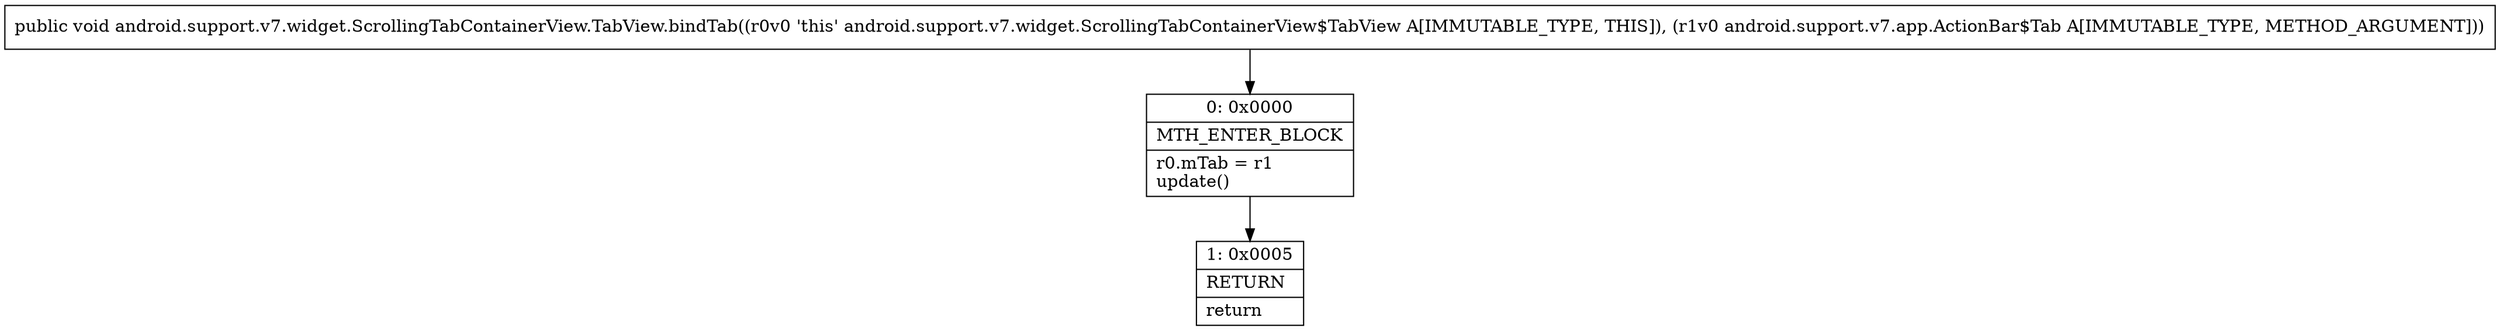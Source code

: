 digraph "CFG forandroid.support.v7.widget.ScrollingTabContainerView.TabView.bindTab(Landroid\/support\/v7\/app\/ActionBar$Tab;)V" {
Node_0 [shape=record,label="{0\:\ 0x0000|MTH_ENTER_BLOCK\l|r0.mTab = r1\lupdate()\l}"];
Node_1 [shape=record,label="{1\:\ 0x0005|RETURN\l|return\l}"];
MethodNode[shape=record,label="{public void android.support.v7.widget.ScrollingTabContainerView.TabView.bindTab((r0v0 'this' android.support.v7.widget.ScrollingTabContainerView$TabView A[IMMUTABLE_TYPE, THIS]), (r1v0 android.support.v7.app.ActionBar$Tab A[IMMUTABLE_TYPE, METHOD_ARGUMENT])) }"];
MethodNode -> Node_0;
Node_0 -> Node_1;
}

